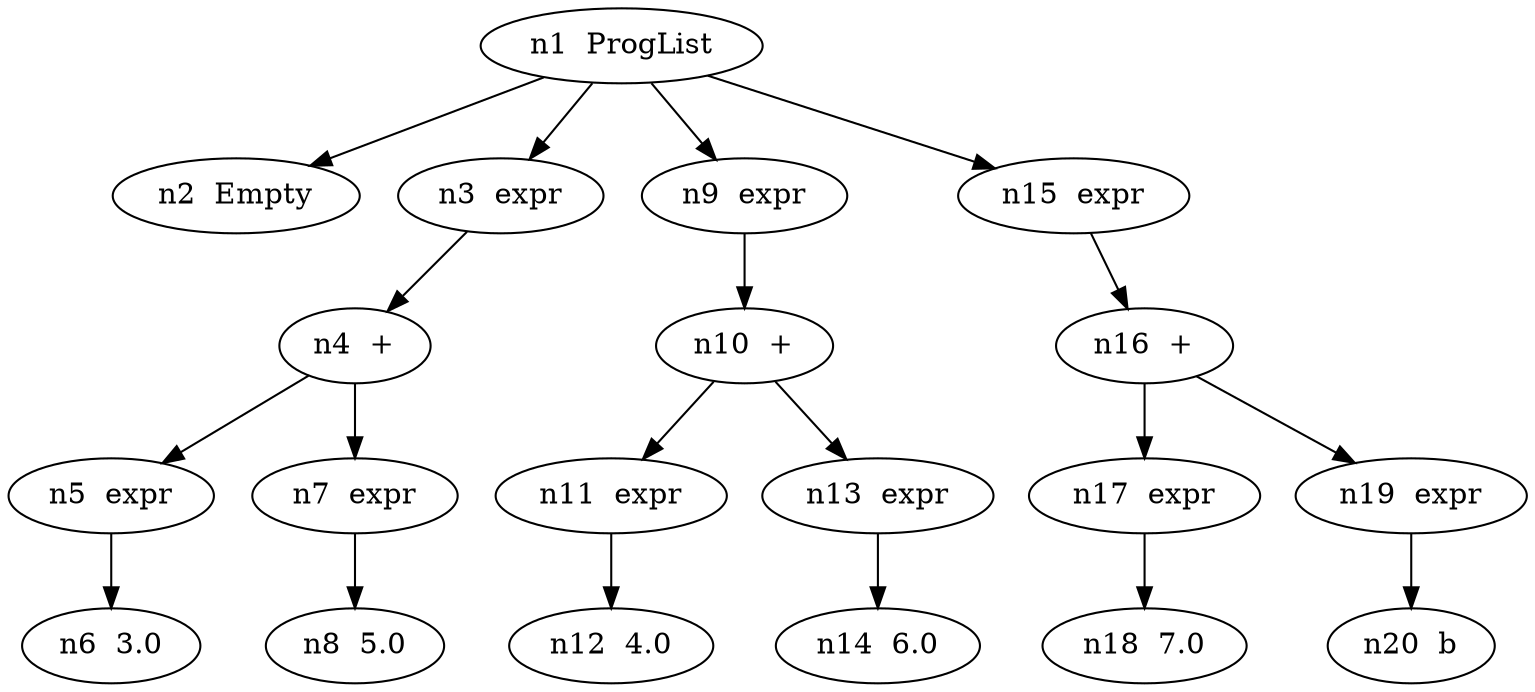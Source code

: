 // Compilador
digraph {
	n1 [label="n1  ProgList"]
	n2 [label="n2  Empty"]
		n1 -> n2
	n4 [label="n4  +"]
	n6 [label="n6  3.0"]
		n5 -> n6
	n5 [label="n5  expr"]
	n8 [label="n8  5.0"]
		n7 -> n8
	n7 [label="n7  expr"]
		n4 -> n5
		n4 -> n7
		n3 -> n4
	n3 [label="n3  expr"]
		n1 -> n3
	n10 [label="n10  +"]
	n12 [label="n12  4.0"]
		n11 -> n12
	n11 [label="n11  expr"]
	n14 [label="n14  6.0"]
		n13 -> n14
	n13 [label="n13  expr"]
		n10 -> n11
		n10 -> n13
		n9 -> n10
	n9 [label="n9  expr"]
		n1 -> n9
	n16 [label="n16  +"]
	n18 [label="n18  7.0"]
		n17 -> n18
	n17 [label="n17  expr"]
	n20 [label="n20  b"]
		n19 -> n20
	n19 [label="n19  expr"]
		n16 -> n17
		n16 -> n19
		n15 -> n16
	n15 [label="n15  expr"]
		n1 -> n15
}